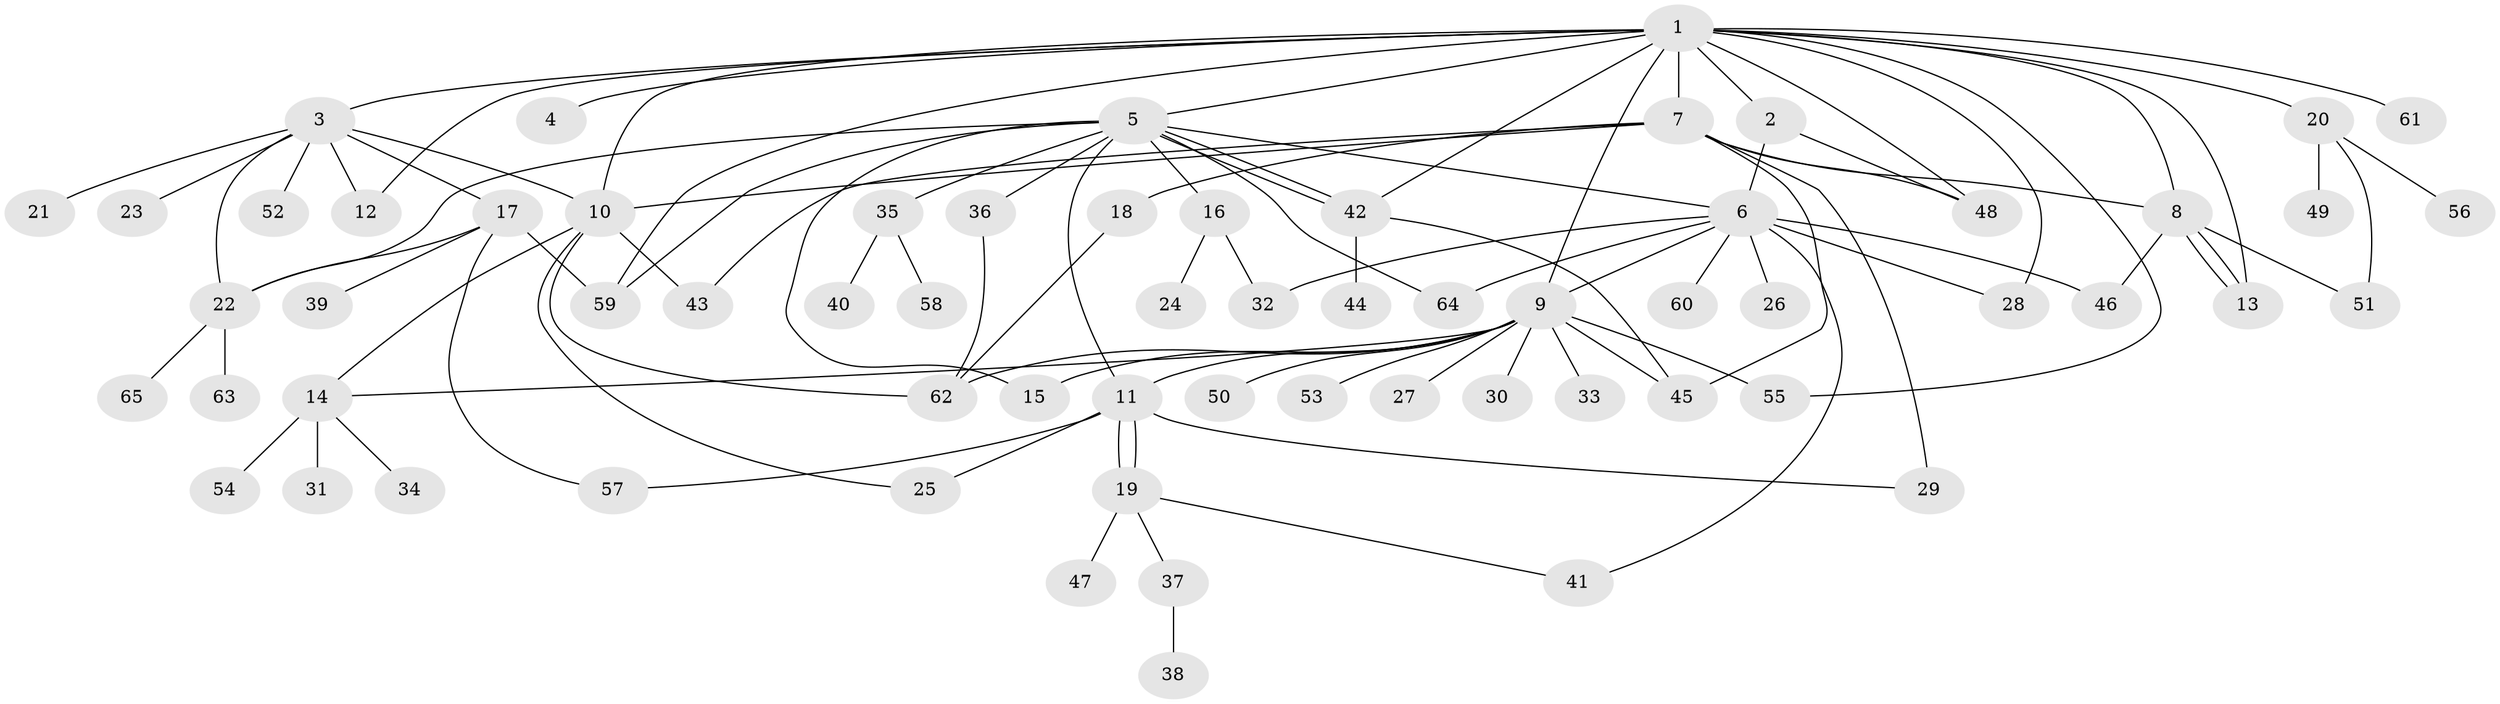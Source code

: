 // coarse degree distribution, {6: 0.038461538461538464, 1: 0.5769230769230769, 2: 0.19230769230769232, 3: 0.038461538461538464, 8: 0.038461538461538464, 13: 0.038461538461538464, 7: 0.038461538461538464, 4: 0.038461538461538464}
// Generated by graph-tools (version 1.1) at 2025/51/03/04/25 21:51:59]
// undirected, 65 vertices, 100 edges
graph export_dot {
graph [start="1"]
  node [color=gray90,style=filled];
  1;
  2;
  3;
  4;
  5;
  6;
  7;
  8;
  9;
  10;
  11;
  12;
  13;
  14;
  15;
  16;
  17;
  18;
  19;
  20;
  21;
  22;
  23;
  24;
  25;
  26;
  27;
  28;
  29;
  30;
  31;
  32;
  33;
  34;
  35;
  36;
  37;
  38;
  39;
  40;
  41;
  42;
  43;
  44;
  45;
  46;
  47;
  48;
  49;
  50;
  51;
  52;
  53;
  54;
  55;
  56;
  57;
  58;
  59;
  60;
  61;
  62;
  63;
  64;
  65;
  1 -- 2;
  1 -- 3;
  1 -- 4;
  1 -- 5;
  1 -- 7;
  1 -- 8;
  1 -- 9;
  1 -- 10;
  1 -- 12;
  1 -- 13;
  1 -- 20;
  1 -- 28;
  1 -- 42;
  1 -- 48;
  1 -- 55;
  1 -- 59;
  1 -- 61;
  2 -- 6;
  2 -- 48;
  3 -- 10;
  3 -- 12;
  3 -- 17;
  3 -- 21;
  3 -- 22;
  3 -- 23;
  3 -- 52;
  5 -- 6;
  5 -- 11;
  5 -- 15;
  5 -- 16;
  5 -- 22;
  5 -- 35;
  5 -- 36;
  5 -- 42;
  5 -- 42;
  5 -- 59;
  5 -- 64;
  6 -- 9;
  6 -- 26;
  6 -- 28;
  6 -- 32;
  6 -- 41;
  6 -- 46;
  6 -- 60;
  6 -- 64;
  7 -- 8;
  7 -- 10;
  7 -- 18;
  7 -- 29;
  7 -- 43;
  7 -- 45;
  7 -- 48;
  8 -- 13;
  8 -- 13;
  8 -- 46;
  8 -- 51;
  9 -- 11;
  9 -- 14;
  9 -- 15;
  9 -- 27;
  9 -- 30;
  9 -- 33;
  9 -- 45;
  9 -- 50;
  9 -- 53;
  9 -- 55;
  9 -- 62;
  10 -- 14;
  10 -- 25;
  10 -- 43;
  10 -- 62;
  11 -- 19;
  11 -- 19;
  11 -- 25;
  11 -- 29;
  11 -- 57;
  14 -- 31;
  14 -- 34;
  14 -- 54;
  16 -- 24;
  16 -- 32;
  17 -- 22;
  17 -- 39;
  17 -- 57;
  17 -- 59;
  18 -- 62;
  19 -- 37;
  19 -- 41;
  19 -- 47;
  20 -- 49;
  20 -- 51;
  20 -- 56;
  22 -- 63;
  22 -- 65;
  35 -- 40;
  35 -- 58;
  36 -- 62;
  37 -- 38;
  42 -- 44;
  42 -- 45;
}
